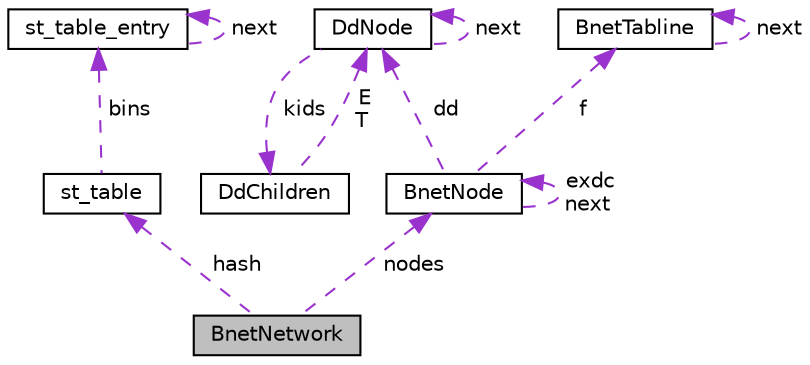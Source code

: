 digraph "BnetNetwork"
{
  edge [fontname="Helvetica",fontsize="10",labelfontname="Helvetica",labelfontsize="10"];
  node [fontname="Helvetica",fontsize="10",shape=record];
  Node1 [label="BnetNetwork",height=0.2,width=0.4,color="black", fillcolor="grey75", style="filled", fontcolor="black"];
  Node2 -> Node1 [dir="back",color="darkorchid3",fontsize="10",style="dashed",label=" hash" ,fontname="Helvetica"];
  Node2 [label="st_table",height=0.2,width=0.4,color="black", fillcolor="white", style="filled",URL="$structst__table.html",tooltip="Symbol table header. "];
  Node3 -> Node2 [dir="back",color="darkorchid3",fontsize="10",style="dashed",label=" bins" ,fontname="Helvetica"];
  Node3 [label="st_table_entry",height=0.2,width=0.4,color="black", fillcolor="white", style="filled",URL="$structst__table__entry.html",tooltip="Symbol table entry. "];
  Node3 -> Node3 [dir="back",color="darkorchid3",fontsize="10",style="dashed",label=" next" ,fontname="Helvetica"];
  Node4 -> Node1 [dir="back",color="darkorchid3",fontsize="10",style="dashed",label=" nodes" ,fontname="Helvetica"];
  Node4 [label="BnetNode",height=0.2,width=0.4,color="black", fillcolor="white", style="filled",URL="$structBnetNode.html",tooltip="Node of the boolean network. "];
  Node5 -> Node4 [dir="back",color="darkorchid3",fontsize="10",style="dashed",label=" dd" ,fontname="Helvetica"];
  Node5 [label="DdNode",height=0.2,width=0.4,color="black", fillcolor="white", style="filled",URL="$structDdNode.html",tooltip="Decision diagram node. "];
  Node6 -> Node5 [dir="back",color="darkorchid3",fontsize="10",style="dashed",label=" kids" ,fontname="Helvetica"];
  Node6 [label="DdChildren",height=0.2,width=0.4,color="black", fillcolor="white", style="filled",URL="$structDdChildren.html",tooltip="The two children of a non-terminal node. "];
  Node5 -> Node6 [dir="back",color="darkorchid3",fontsize="10",style="dashed",label=" E\nT" ,fontname="Helvetica"];
  Node5 -> Node5 [dir="back",color="darkorchid3",fontsize="10",style="dashed",label=" next" ,fontname="Helvetica"];
  Node4 -> Node4 [dir="back",color="darkorchid3",fontsize="10",style="dashed",label=" exdc\nnext" ,fontname="Helvetica"];
  Node7 -> Node4 [dir="back",color="darkorchid3",fontsize="10",style="dashed",label=" f" ,fontname="Helvetica"];
  Node7 [label="BnetTabline",height=0.2,width=0.4,color="black", fillcolor="white", style="filled",URL="$structBnetTabline.html",tooltip="Type to store a line of the truth table of a node. "];
  Node7 -> Node7 [dir="back",color="darkorchid3",fontsize="10",style="dashed",label=" next" ,fontname="Helvetica"];
}
